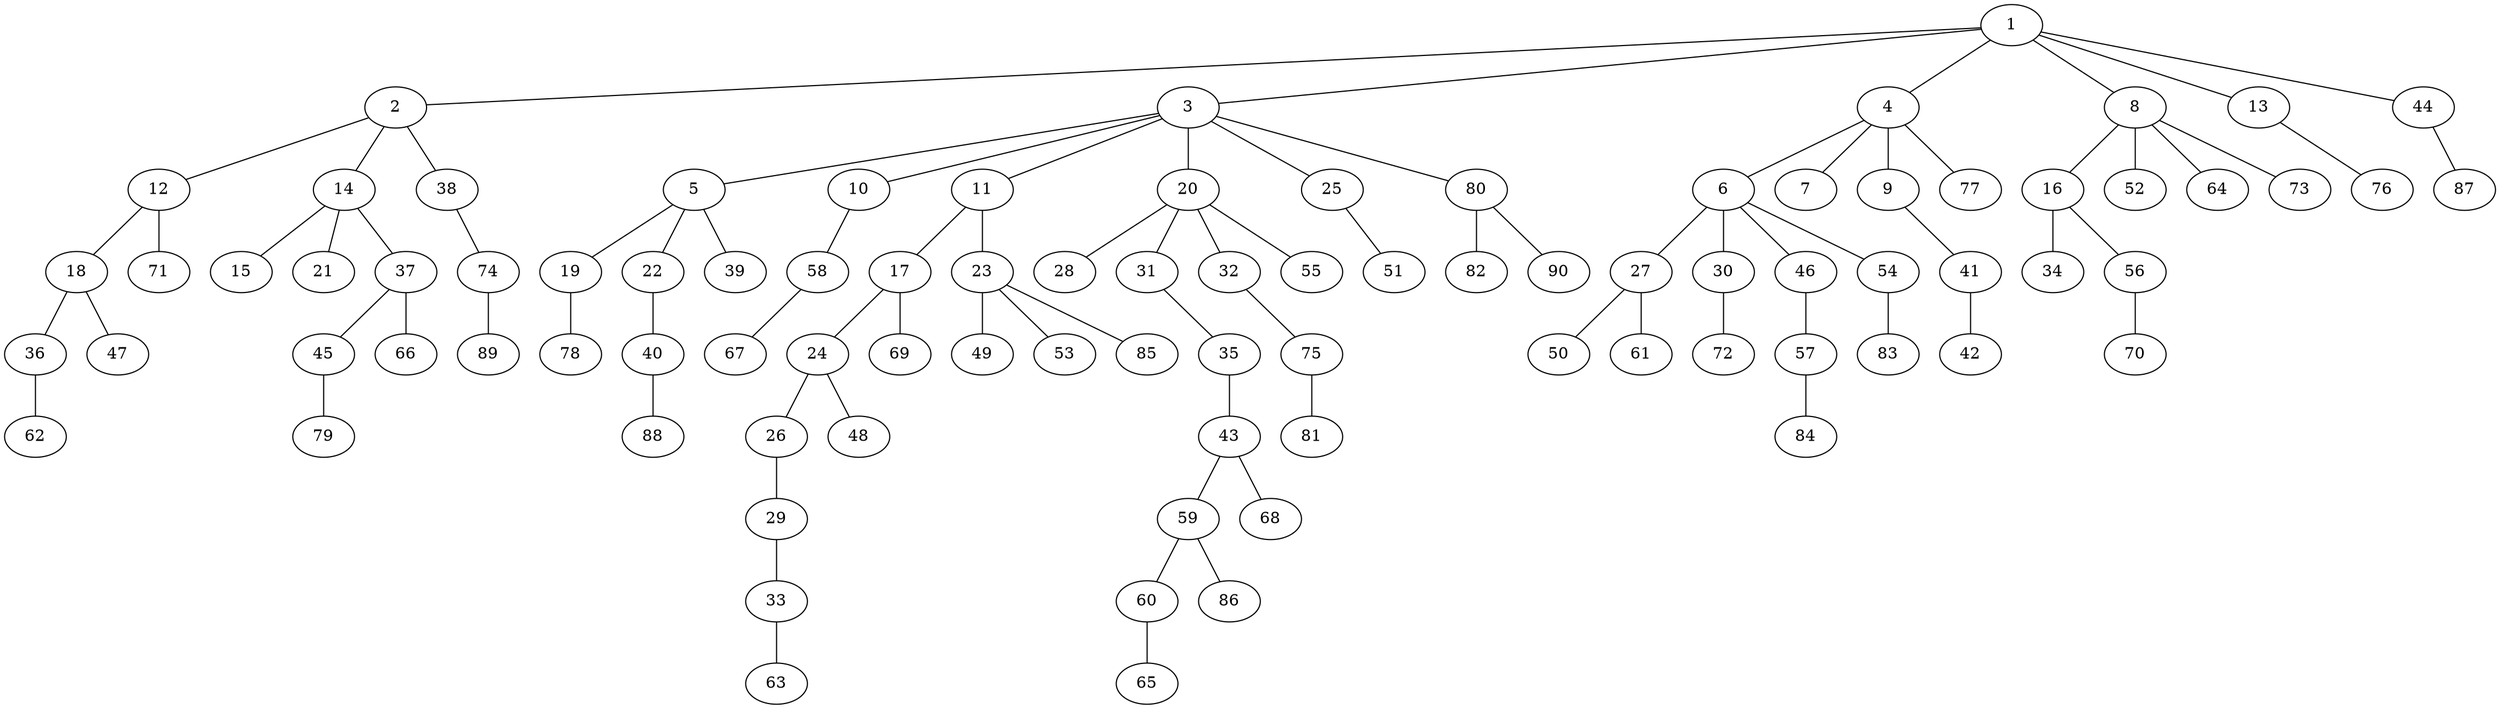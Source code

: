 graph graphname {1--2
1--3
1--4
1--8
1--13
1--44
2--12
2--14
2--38
3--5
3--10
3--11
3--20
3--25
3--80
4--6
4--7
4--9
4--77
5--19
5--22
5--39
6--27
6--30
6--46
6--54
8--16
8--52
8--64
8--73
9--41
10--58
11--17
11--23
12--18
12--71
13--76
14--15
14--21
14--37
16--34
16--56
17--24
17--69
18--36
18--47
19--78
20--28
20--31
20--32
20--55
22--40
23--49
23--53
23--85
24--26
24--48
25--51
26--29
27--50
27--61
29--33
30--72
31--35
32--75
33--63
35--43
36--62
37--45
37--66
38--74
40--88
41--42
43--59
43--68
44--87
45--79
46--57
54--83
56--70
57--84
58--67
59--60
59--86
60--65
74--89
75--81
80--82
80--90
}